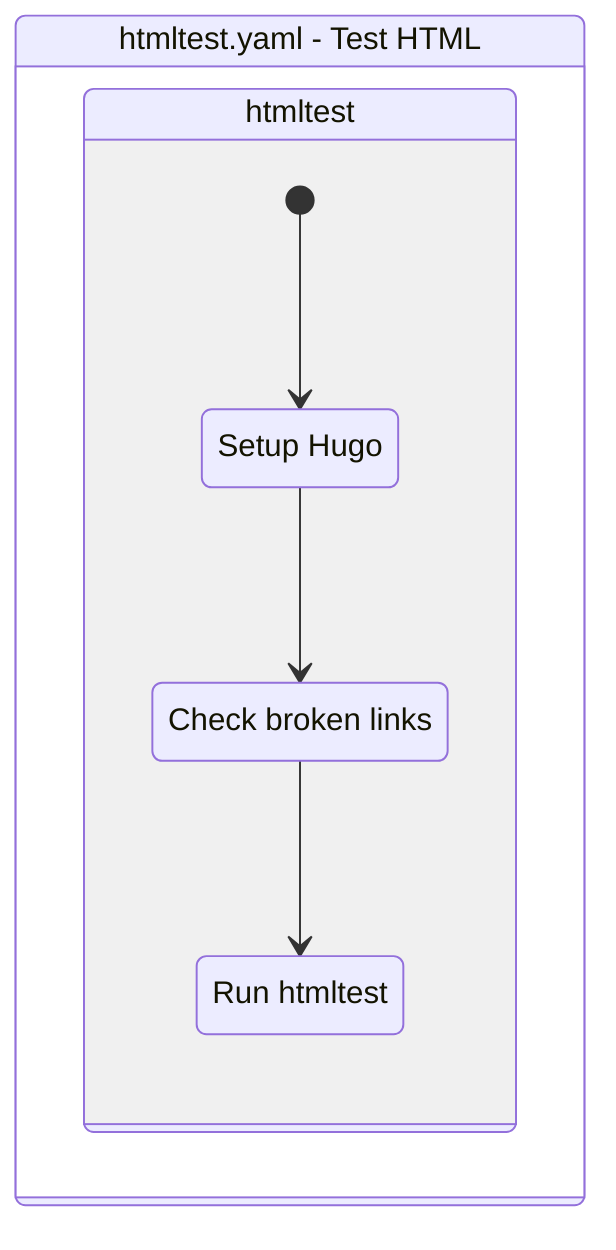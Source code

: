 stateDiagram-v2
    workflow : htmltest.yaml - Test HTML
    state workflow {
        htmltest: htmltest
        state htmltest {
            [*] --> step0htmltest
            step0htmltest : Setup Hugo
            step0htmltest --> step2htmltest
            step2htmltest : Check broken links
            step2htmltest --> step3htmltest
            step3htmltest : Run htmltest
        }
    }